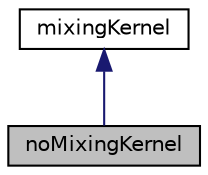 digraph "noMixingKernel"
{
  bgcolor="transparent";
  edge [fontname="Helvetica",fontsize="10",labelfontname="Helvetica",labelfontsize="10"];
  node [fontname="Helvetica",fontsize="10",shape=record];
  Node2 [label="noMixingKernel",height=0.2,width=0.4,color="black", fillcolor="grey75", style="filled", fontcolor="black"];
  Node3 -> Node2 [dir="back",color="midnightblue",fontsize="10",style="solid",fontname="Helvetica"];
  Node3 [label="mixingKernel",height=0.2,width=0.4,color="black",URL="$a01924.html",tooltip="Abstract class for mixing model kernels. "];
}

